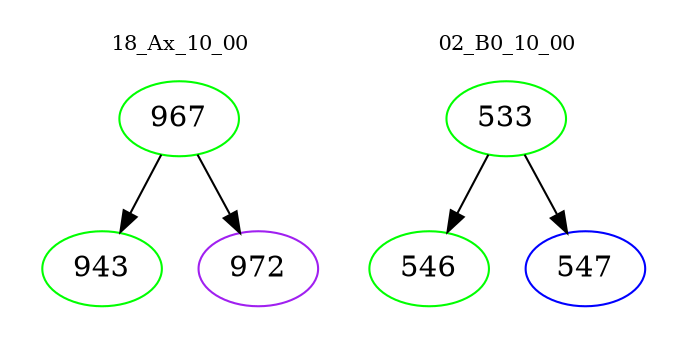 digraph{
subgraph cluster_0 {
color = white
label = "18_Ax_10_00";
fontsize=10;
T0_967 [label="967", color="green"]
T0_967 -> T0_943 [color="black"]
T0_943 [label="943", color="green"]
T0_967 -> T0_972 [color="black"]
T0_972 [label="972", color="purple"]
}
subgraph cluster_1 {
color = white
label = "02_B0_10_00";
fontsize=10;
T1_533 [label="533", color="green"]
T1_533 -> T1_546 [color="black"]
T1_546 [label="546", color="green"]
T1_533 -> T1_547 [color="black"]
T1_547 [label="547", color="blue"]
}
}
